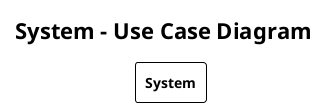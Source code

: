 @startuml
!theme plain
skinparam actorStyle awesome
skinparam actorBorderColor black
skinparam actorBackgroundColor white
skinparam actorFontStyle bold
skinparam actorFontSize 14
skinparam usecase {
    BackgroundColor<< Main >> LightGreen
    BorderColor<< Main >> DarkGreen
    BackgroundColor<< Secondary >> LightBlue
    BorderColor<< Secondary >> DarkBlue
    BackgroundColor<< Include >> LightYellow
    BorderColor<< Include >> DarkYellow
    BackgroundColor<< Extend >> LightPink
    BorderColor<< Extend >> DarkPink
    FontStyle bold
    FontSize 12
    Padding 10
    Margin 5
}
skinparam arrow {
    Color black
    FontStyle bold
    FontSize 12
    Thickness 2
}
skinparam rectangle {
    BorderColor black
    BackgroundColor white
    FontStyle bold
    FontSize 14
    Padding 20
    Margin 10
}
skinparam note {
    BackgroundColor LightYellow
    BorderColor DarkYellow
    FontStyle italic
    FontSize 11
}
skinparam stereotype {
    CBackgroundColor LightGray
    CBorderColor DarkGray
    FontStyle bold
    FontSize 11
}
title System - Use Case Diagram

rectangle "System" {
}
@enduml